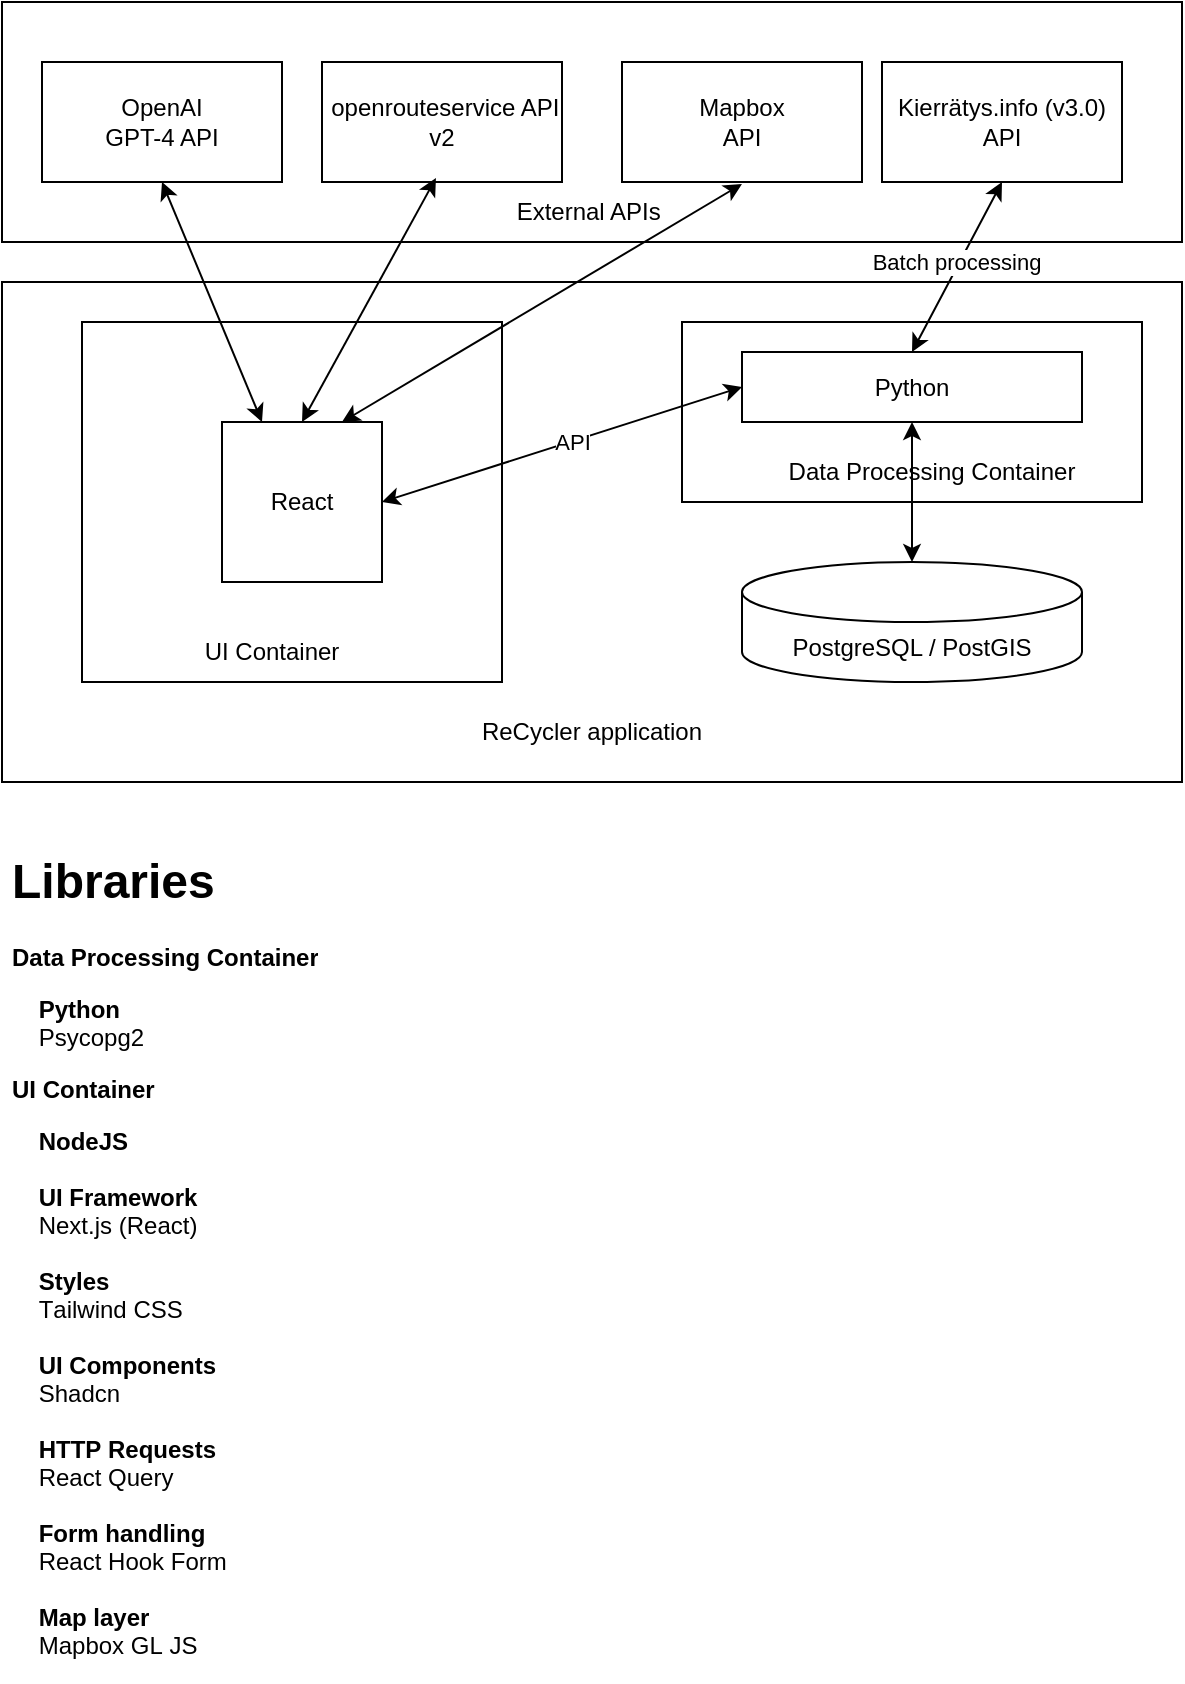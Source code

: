<mxfile version="22.1.16" type="github">
  <diagram name="High-level architecture" id="9zcz33UXx225ZlQHVHOC">
    <mxGraphModel dx="1570" dy="991" grid="1" gridSize="10" guides="1" tooltips="1" connect="1" arrows="1" fold="1" page="1" pageScale="1" pageWidth="827" pageHeight="1169" math="0" shadow="0">
      <root>
        <mxCell id="0" />
        <mxCell id="1" parent="0" />
        <mxCell id="fm4_85k55z0bOuFMnIiU-6" value="" style="rounded=0;whiteSpace=wrap;html=1;align=center;" parent="1" vertex="1">
          <mxGeometry x="130" y="260" width="590" height="250" as="geometry" />
        </mxCell>
        <mxCell id="fm4_85k55z0bOuFMnIiU-30" value="" style="rounded=0;whiteSpace=wrap;html=1;" parent="1" vertex="1">
          <mxGeometry x="470" y="280" width="230" height="90" as="geometry" />
        </mxCell>
        <mxCell id="fm4_85k55z0bOuFMnIiU-1" value="" style="rounded=0;whiteSpace=wrap;html=1;align=center;" parent="1" vertex="1">
          <mxGeometry x="130" y="120" width="590" height="120" as="geometry" />
        </mxCell>
        <mxCell id="fm4_85k55z0bOuFMnIiU-2" value="OpenAI&lt;br&gt;GPT-4 API" style="rounded=0;whiteSpace=wrap;html=1;align=center;" parent="1" vertex="1">
          <mxGeometry x="150" y="150" width="120" height="60" as="geometry" />
        </mxCell>
        <mxCell id="fm4_85k55z0bOuFMnIiU-3" value="&amp;nbsp;openrouteservice API v2" style="rounded=0;whiteSpace=wrap;html=1;align=center;" parent="1" vertex="1">
          <mxGeometry x="290" y="150" width="120" height="60" as="geometry" />
        </mxCell>
        <mxCell id="fm4_85k55z0bOuFMnIiU-4" value="Kierrätys.info (v3.0) API" style="rounded=0;whiteSpace=wrap;html=1;align=center;" parent="1" vertex="1">
          <mxGeometry x="570" y="150" width="120" height="60" as="geometry" />
        </mxCell>
        <mxCell id="fm4_85k55z0bOuFMnIiU-5" value="Mapbox&lt;br&gt;API" style="rounded=0;whiteSpace=wrap;html=1;align=center;" parent="1" vertex="1">
          <mxGeometry x="440" y="150" width="120" height="60" as="geometry" />
        </mxCell>
        <mxCell id="fm4_85k55z0bOuFMnIiU-7" value="External APIs&amp;nbsp;" style="text;html=1;strokeColor=none;fillColor=none;align=center;verticalAlign=middle;whiteSpace=wrap;rounded=0;" parent="1" vertex="1">
          <mxGeometry x="340" y="210" width="170" height="30" as="geometry" />
        </mxCell>
        <mxCell id="fm4_85k55z0bOuFMnIiU-8" value="ReCycler application" style="text;html=1;strokeColor=none;fillColor=none;align=center;verticalAlign=middle;whiteSpace=wrap;rounded=0;" parent="1" vertex="1">
          <mxGeometry x="340" y="470" width="170" height="30" as="geometry" />
        </mxCell>
        <mxCell id="fm4_85k55z0bOuFMnIiU-13" value="" style="rounded=0;whiteSpace=wrap;html=1;align=center;" parent="1" vertex="1">
          <mxGeometry x="170" y="280" width="210" height="180" as="geometry" />
        </mxCell>
        <mxCell id="fm4_85k55z0bOuFMnIiU-9" value="PostgreSQL / PostGIS" style="shape=cylinder3;whiteSpace=wrap;html=1;boundedLbl=1;backgroundOutline=1;size=15;align=center;" parent="1" vertex="1">
          <mxGeometry x="500" y="400" width="170" height="60" as="geometry" />
        </mxCell>
        <mxCell id="fm4_85k55z0bOuFMnIiU-11" value="React" style="whiteSpace=wrap;html=1;aspect=fixed;align=center;" parent="1" vertex="1">
          <mxGeometry x="240" y="330" width="80" height="80" as="geometry" />
        </mxCell>
        <mxCell id="fm4_85k55z0bOuFMnIiU-14" value="Python" style="rounded=0;whiteSpace=wrap;html=1;align=center;" parent="1" vertex="1">
          <mxGeometry x="500" y="295" width="170" height="35" as="geometry" />
        </mxCell>
        <mxCell id="fm4_85k55z0bOuFMnIiU-16" value="" style="endArrow=classic;startArrow=classic;html=1;rounded=0;entryX=0.5;entryY=1;entryDx=0;entryDy=0;exitX=0.25;exitY=0;exitDx=0;exitDy=0;align=center;" parent="1" source="fm4_85k55z0bOuFMnIiU-11" target="fm4_85k55z0bOuFMnIiU-2" edge="1">
          <mxGeometry width="50" height="50" relative="1" as="geometry">
            <mxPoint x="390" y="420" as="sourcePoint" />
            <mxPoint x="440" y="370" as="targetPoint" />
          </mxGeometry>
        </mxCell>
        <mxCell id="fm4_85k55z0bOuFMnIiU-17" value="" style="endArrow=classic;startArrow=classic;html=1;rounded=0;entryX=0.041;entryY=-0.067;entryDx=0;entryDy=0;exitX=0.5;exitY=0;exitDx=0;exitDy=0;entryPerimeter=0;align=center;" parent="1" source="fm4_85k55z0bOuFMnIiU-11" target="fm4_85k55z0bOuFMnIiU-7" edge="1">
          <mxGeometry width="50" height="50" relative="1" as="geometry">
            <mxPoint x="390" y="420" as="sourcePoint" />
            <mxPoint x="440" y="370" as="targetPoint" />
          </mxGeometry>
        </mxCell>
        <mxCell id="fm4_85k55z0bOuFMnIiU-18" value="" style="endArrow=classic;startArrow=classic;html=1;rounded=0;entryX=0.941;entryY=0.033;entryDx=0;entryDy=0;entryPerimeter=0;exitX=0.75;exitY=0;exitDx=0;exitDy=0;align=center;" parent="1" source="fm4_85k55z0bOuFMnIiU-11" target="fm4_85k55z0bOuFMnIiU-7" edge="1">
          <mxGeometry width="50" height="50" relative="1" as="geometry">
            <mxPoint x="350" y="350" as="sourcePoint" />
            <mxPoint x="440" y="370" as="targetPoint" />
          </mxGeometry>
        </mxCell>
        <mxCell id="fm4_85k55z0bOuFMnIiU-21" value="" style="endArrow=classic;startArrow=classic;html=1;rounded=0;entryX=0.5;entryY=1;entryDx=0;entryDy=0;exitX=0.5;exitY=0;exitDx=0;exitDy=0;align=center;" parent="1" source="fm4_85k55z0bOuFMnIiU-14" target="fm4_85k55z0bOuFMnIiU-4" edge="1">
          <mxGeometry width="50" height="50" relative="1" as="geometry">
            <mxPoint x="400" y="360" as="sourcePoint" />
            <mxPoint x="450" y="310" as="targetPoint" />
          </mxGeometry>
        </mxCell>
        <mxCell id="fm4_85k55z0bOuFMnIiU-34" value="Batch processing" style="edgeLabel;html=1;align=center;verticalAlign=middle;resizable=0;points=[];" parent="fm4_85k55z0bOuFMnIiU-21" vertex="1" connectable="0">
          <mxGeometry x="-0.014" relative="1" as="geometry">
            <mxPoint y="-3" as="offset" />
          </mxGeometry>
        </mxCell>
        <mxCell id="fm4_85k55z0bOuFMnIiU-22" value="" style="endArrow=classic;startArrow=classic;html=1;rounded=0;entryX=0.5;entryY=1;entryDx=0;entryDy=0;exitX=0.5;exitY=0;exitDx=0;exitDy=0;exitPerimeter=0;align=center;" parent="1" source="fm4_85k55z0bOuFMnIiU-9" target="fm4_85k55z0bOuFMnIiU-14" edge="1">
          <mxGeometry width="50" height="50" relative="1" as="geometry">
            <mxPoint x="400" y="350" as="sourcePoint" />
            <mxPoint x="450" y="300" as="targetPoint" />
          </mxGeometry>
        </mxCell>
        <mxCell id="fm4_85k55z0bOuFMnIiU-24" value="UI Container" style="text;html=1;strokeColor=none;fillColor=none;align=center;verticalAlign=middle;whiteSpace=wrap;rounded=0;" parent="1" vertex="1">
          <mxGeometry x="180" y="430" width="170" height="30" as="geometry" />
        </mxCell>
        <mxCell id="fm4_85k55z0bOuFMnIiU-25" value="" style="endArrow=classic;startArrow=classic;html=1;rounded=0;exitX=1;exitY=0.5;exitDx=0;exitDy=0;entryX=0;entryY=0.5;entryDx=0;entryDy=0;" parent="1" source="fm4_85k55z0bOuFMnIiU-11" target="fm4_85k55z0bOuFMnIiU-14" edge="1">
          <mxGeometry width="50" height="50" relative="1" as="geometry">
            <mxPoint x="400" y="350" as="sourcePoint" />
            <mxPoint x="450" y="300" as="targetPoint" />
          </mxGeometry>
        </mxCell>
        <mxCell id="fm4_85k55z0bOuFMnIiU-33" value="API" style="edgeLabel;html=1;align=center;verticalAlign=middle;resizable=0;points=[];" parent="fm4_85k55z0bOuFMnIiU-25" vertex="1" connectable="0">
          <mxGeometry x="0.054" relative="1" as="geometry">
            <mxPoint as="offset" />
          </mxGeometry>
        </mxCell>
        <mxCell id="fm4_85k55z0bOuFMnIiU-31" value="Data Processing Container" style="text;html=1;strokeColor=none;fillColor=none;align=center;verticalAlign=middle;whiteSpace=wrap;rounded=0;" parent="1" vertex="1">
          <mxGeometry x="510" y="340" width="170" height="30" as="geometry" />
        </mxCell>
        <mxCell id="CHO3YG6BR_KFlLe8QAzr-1" value="&lt;h1&gt;Libraries&lt;/h1&gt;&lt;p style=&quot;margin: 0px 0px 12px; font-style: normal; font-variant-caps: normal; font-stretch: normal; line-height: normal; font-size-adjust: none; font-kerning: auto; font-variant-alternates: normal; font-variant-ligatures: normal; font-variant-numeric: normal; font-variant-east-asian: normal; font-variant-position: normal; font-feature-settings: normal; font-optical-sizing: auto; font-variation-settings: normal;&quot;&gt;&lt;b&gt;Data Processing Container&lt;/b&gt;&lt;/p&gt;&lt;b style=&quot;border-color: var(--border-color);&quot;&gt;&amp;nbsp; &amp;nbsp; Python&lt;/b&gt;&lt;br&gt;&lt;p style=&quot;margin: 0px 0px 12px; font-style: normal; font-variant-caps: normal; font-stretch: normal; line-height: normal; font-size-adjust: none; font-kerning: auto; font-variant-alternates: normal; font-variant-ligatures: normal; font-variant-numeric: normal; font-variant-east-asian: normal; font-variant-position: normal; font-feature-settings: normal; font-optical-sizing: auto; font-variation-settings: normal;&quot;&gt;&lt;span style=&quot;border-color: var(--border-color);&quot;&gt;&amp;nbsp; &amp;nbsp; Psycopg2&lt;/span&gt;&lt;/p&gt;&lt;p style=&quot;margin: 0px 0px 12px; font-style: normal; font-variant-caps: normal; font-stretch: normal; line-height: normal; font-size-adjust: none; font-kerning: auto; font-variant-alternates: normal; font-variant-ligatures: normal; font-variant-numeric: normal; font-variant-east-asian: normal; font-variant-position: normal; font-feature-settings: normal; font-optical-sizing: auto; font-variation-settings: normal;&quot;&gt;&lt;b&gt;UI Container&lt;/b&gt;&lt;/p&gt;&lt;p style=&quot;margin: 0px; font-style: normal; font-variant-caps: normal; font-stretch: normal; line-height: normal; font-size-adjust: none; font-kerning: auto; font-variant-alternates: normal; font-variant-ligatures: normal; font-variant-numeric: normal; font-variant-east-asian: normal; font-variant-position: normal; font-feature-settings: normal; font-optical-sizing: auto; font-variation-settings: normal;&quot;&gt;&lt;span style=&quot;font-kerning: none&quot;&gt;&lt;b&gt;&lt;span style=&quot;&quot;&gt;&amp;nbsp;&amp;nbsp;&amp;nbsp;&amp;nbsp;&lt;/span&gt;NodeJS&lt;/b&gt;&lt;/span&gt;&lt;/p&gt;&lt;p style=&quot;margin: 0px; font-style: normal; font-variant-caps: normal; font-stretch: normal; line-height: normal; font-size-adjust: none; font-kerning: auto; font-variant-alternates: normal; font-variant-ligatures: normal; font-variant-numeric: normal; font-variant-east-asian: normal; font-variant-position: normal; font-feature-settings: normal; font-optical-sizing: auto; font-variation-settings: normal;&quot;&gt;&lt;span style=&quot;font-kerning: none;&quot;&gt;&lt;b&gt;&lt;br&gt;&amp;nbsp; &amp;nbsp; UI Framework&lt;/b&gt;&lt;/span&gt;&lt;/p&gt;&lt;p style=&quot;margin: 0px; font-style: normal; font-variant-caps: normal; font-stretch: normal; line-height: normal; font-size-adjust: none; font-kerning: auto; font-variant-alternates: normal; font-variant-ligatures: normal; font-variant-numeric: normal; font-variant-east-asian: normal; font-variant-position: normal; font-feature-settings: normal; font-optical-sizing: auto; font-variation-settings: normal;&quot;&gt;&lt;span style=&quot;font-kerning: none;&quot;&gt;&lt;span style=&quot;border-color: var(--border-color);&quot;&gt;&amp;nbsp; &amp;nbsp; &lt;/span&gt;&lt;/span&gt;&lt;span style=&quot;background-color: initial;&quot;&gt;Next.js (React)&lt;/span&gt;&lt;/p&gt;&lt;p style=&quot;margin: 0px; font-style: normal; font-variant-caps: normal; font-stretch: normal; line-height: normal; font-size-adjust: none; font-kerning: auto; font-variant-alternates: normal; font-variant-ligatures: normal; font-variant-numeric: normal; font-variant-east-asian: normal; font-variant-position: normal; font-feature-settings: normal; font-optical-sizing: auto; font-variation-settings: normal; min-height: 14px;&quot;&gt;&lt;span style=&quot;font-kerning: none&quot;&gt;&lt;/span&gt;&lt;br&gt;&lt;/p&gt;&lt;p style=&quot;margin: 0px; font-style: normal; font-variant-caps: normal; font-stretch: normal; line-height: normal; font-size-adjust: none; font-kerning: auto; font-variant-alternates: normal; font-variant-ligatures: normal; font-variant-numeric: normal; font-variant-east-asian: normal; font-variant-position: normal; font-feature-settings: normal; font-optical-sizing: auto; font-variation-settings: normal;&quot;&gt;&lt;span style=&quot;font-kerning: none;&quot;&gt;&lt;b&gt;&lt;span style=&quot;&quot;&gt;&amp;nbsp;&amp;nbsp;&amp;nbsp;&amp;nbsp;&lt;/span&gt;Styles&lt;/b&gt;&lt;/span&gt;&lt;/p&gt;&lt;p style=&quot;margin: 0px; font-style: normal; font-variant-caps: normal; font-stretch: normal; line-height: normal; font-size-adjust: none; font-kerning: auto; font-variant-alternates: normal; font-variant-ligatures: normal; font-variant-numeric: normal; font-variant-east-asian: normal; font-variant-position: normal; font-feature-settings: normal; font-optical-sizing: auto; font-variation-settings: normal;&quot;&gt;&lt;span style=&quot;font-kerning: none&quot;&gt;&lt;span style=&quot;&quot;&gt;&amp;nbsp;&amp;nbsp;&amp;nbsp;&amp;nbsp;&lt;/span&gt;Tailwind CSS&lt;/span&gt;&lt;/p&gt;&lt;p style=&quot;margin: 0px; font-style: normal; font-variant-caps: normal; font-stretch: normal; line-height: normal; font-size-adjust: none; font-kerning: auto; font-variant-alternates: normal; font-variant-ligatures: normal; font-variant-numeric: normal; font-variant-east-asian: normal; font-variant-position: normal; font-feature-settings: normal; font-optical-sizing: auto; font-variation-settings: normal; min-height: 14px;&quot;&gt;&lt;span style=&quot;font-kerning: none&quot;&gt;&lt;/span&gt;&lt;br&gt;&lt;/p&gt;&lt;p style=&quot;margin: 0px; font-style: normal; font-variant-caps: normal; font-stretch: normal; line-height: normal; font-size-adjust: none; font-kerning: auto; font-variant-alternates: normal; font-variant-ligatures: normal; font-variant-numeric: normal; font-variant-east-asian: normal; font-variant-position: normal; font-feature-settings: normal; font-optical-sizing: auto; font-variation-settings: normal;&quot;&gt;&lt;span style=&quot;font-kerning: none;&quot;&gt;&lt;b&gt;&lt;span style=&quot;&quot;&gt;&amp;nbsp;&amp;nbsp;&amp;nbsp;&amp;nbsp;&lt;/span&gt;UI Components&lt;/b&gt;&lt;/span&gt;&lt;/p&gt;&lt;p style=&quot;margin: 0px; font-style: normal; font-variant-caps: normal; font-stretch: normal; line-height: normal; font-size-adjust: none; font-kerning: auto; font-variant-alternates: normal; font-variant-ligatures: normal; font-variant-numeric: normal; font-variant-east-asian: normal; font-variant-position: normal; font-feature-settings: normal; font-optical-sizing: auto; font-variation-settings: normal;&quot;&gt;&lt;span style=&quot;font-kerning: none;&quot;&gt;&lt;span style=&quot;&quot;&gt;&amp;nbsp;&amp;nbsp;&amp;nbsp;&amp;nbsp;&lt;/span&gt;Shadcn&lt;/span&gt;&lt;/p&gt;&lt;p style=&quot;margin: 0px; font-style: normal; font-variant-caps: normal; font-stretch: normal; line-height: normal; font-size-adjust: none; font-kerning: auto; font-variant-alternates: normal; font-variant-ligatures: normal; font-variant-numeric: normal; font-variant-east-asian: normal; font-variant-position: normal; font-feature-settings: normal; font-optical-sizing: auto; font-variation-settings: normal; min-height: 14px;&quot;&gt;&lt;span style=&quot;font-kerning: none&quot;&gt;&lt;/span&gt;&lt;br&gt;&lt;/p&gt;&lt;p style=&quot;margin: 0px; font-style: normal; font-variant-caps: normal; font-stretch: normal; line-height: normal; font-size-adjust: none; font-kerning: auto; font-variant-alternates: normal; font-variant-ligatures: normal; font-variant-numeric: normal; font-variant-east-asian: normal; font-variant-position: normal; font-feature-settings: normal; font-optical-sizing: auto; font-variation-settings: normal;&quot;&gt;&lt;span style=&quot;font-kerning: none;&quot;&gt;&lt;b&gt;&lt;span style=&quot;&quot;&gt;&amp;nbsp;&amp;nbsp;&amp;nbsp;&amp;nbsp;&lt;/span&gt;HTTP Requests&lt;/b&gt;&lt;/span&gt;&lt;/p&gt;&lt;p style=&quot;margin: 0px; font-style: normal; font-variant-caps: normal; font-stretch: normal; line-height: normal; font-size-adjust: none; font-kerning: auto; font-variant-alternates: normal; font-variant-ligatures: normal; font-variant-numeric: normal; font-variant-east-asian: normal; font-variant-position: normal; font-feature-settings: normal; font-optical-sizing: auto; font-variation-settings: normal;&quot;&gt;&lt;span style=&quot;font-kerning: none;&quot;&gt;&lt;span style=&quot;&quot;&gt;&amp;nbsp;&amp;nbsp;&amp;nbsp;&amp;nbsp;&lt;/span&gt;React Query&lt;br&gt;&lt;/span&gt;&lt;/p&gt;&lt;p style=&quot;margin: 0px; font-style: normal; font-variant-caps: normal; font-stretch: normal; line-height: normal; font-size-adjust: none; font-kerning: auto; font-variant-alternates: normal; font-variant-ligatures: normal; font-variant-numeric: normal; font-variant-east-asian: normal; font-variant-position: normal; font-feature-settings: normal; font-optical-sizing: auto; font-variation-settings: normal;&quot;&gt;&lt;span style=&quot;font-kerning: none;&quot;&gt;&lt;br&gt;&lt;/span&gt;&lt;/p&gt;&lt;p style=&quot;margin: 0px; font-style: normal; font-variant-caps: normal; font-stretch: normal; line-height: normal; font-size-adjust: none; font-kerning: auto; font-variant-alternates: normal; font-variant-ligatures: normal; font-variant-numeric: normal; font-variant-east-asian: normal; font-variant-position: normal; font-feature-settings: normal; font-optical-sizing: auto; font-variation-settings: normal;&quot;&gt;&lt;span style=&quot;font-kerning: none;&quot;&gt;&lt;b&gt;&amp;nbsp; &amp;nbsp; Form handling&lt;/b&gt;&lt;/span&gt;&lt;/p&gt;&lt;p style=&quot;margin: 0px; font-style: normal; font-variant-caps: normal; font-stretch: normal; line-height: normal; font-size-adjust: none; font-kerning: auto; font-variant-alternates: normal; font-variant-ligatures: normal; font-variant-numeric: normal; font-variant-east-asian: normal; font-variant-position: normal; font-feature-settings: normal; font-optical-sizing: auto; font-variation-settings: normal;&quot;&gt;&lt;span style=&quot;font-kerning: none&quot;&gt;&lt;span style=&quot;&quot;&gt;&amp;nbsp;&amp;nbsp;&amp;nbsp;&amp;nbsp;&lt;/span&gt;&lt;/span&gt;React Hook Form&lt;br&gt;&lt;br&gt;&lt;/p&gt;&lt;p style=&quot;border-color: var(--border-color); font-variant-numeric: normal; font-variant-east-asian: normal; font-variant-alternates: normal; font-kerning: auto; font-optical-sizing: auto; font-feature-settings: normal; font-variation-settings: normal; font-variant-position: normal; font-stretch: normal; line-height: normal; margin: 0px;&quot;&gt;&lt;span style=&quot;border-color: var(--border-color); font-kerning: none;&quot;&gt;&lt;b style=&quot;border-color: var(--border-color);&quot;&gt;&amp;nbsp; &amp;nbsp; Map layer&lt;/b&gt;&lt;/span&gt;&lt;/p&gt;&lt;p style=&quot;margin: 0px; font-stretch: normal; line-height: normal; font-kerning: auto; font-variant-alternates: normal; font-variant-numeric: normal; font-variant-east-asian: normal; font-variant-position: normal; font-feature-settings: normal; font-optical-sizing: auto; font-variation-settings: normal;&quot;&gt;&lt;span style=&quot;font-kerning: none;&quot;&gt;&lt;/span&gt;&lt;/p&gt;&lt;p style=&quot;border-color: var(--border-color); font-variant-numeric: normal; font-variant-east-asian: normal; font-variant-alternates: normal; font-kerning: auto; font-optical-sizing: auto; font-feature-settings: normal; font-variation-settings: normal; font-variant-position: normal; font-stretch: normal; line-height: normal; margin: 0px;&quot;&gt;&lt;span style=&quot;border-color: var(--border-color); font-kerning: none;&quot;&gt;&lt;span style=&quot;border-color: var(--border-color);&quot;&gt;&amp;nbsp;&amp;nbsp;&amp;nbsp;&amp;nbsp;&lt;/span&gt;Mapbox GL JS&lt;/span&gt;&lt;/p&gt;" style="text;html=1;strokeColor=none;fillColor=none;spacing=5;spacingTop=-20;whiteSpace=wrap;overflow=hidden;rounded=0;" parent="1" vertex="1">
          <mxGeometry x="130" y="540" width="590" height="420" as="geometry" />
        </mxCell>
      </root>
    </mxGraphModel>
  </diagram>
</mxfile>
